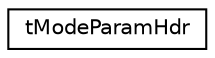digraph "Graphical Class Hierarchy"
{
  edge [fontname="Helvetica",fontsize="10",labelfontname="Helvetica",labelfontsize="10"];
  node [fontname="Helvetica",fontsize="10",shape=record];
  rankdir="LR";
  Node1 [label="tModeParamHdr",height=0.2,width=0.4,color="black", fillcolor="white", style="filled",URL="$structt_mode_param_hdr.html"];
}

